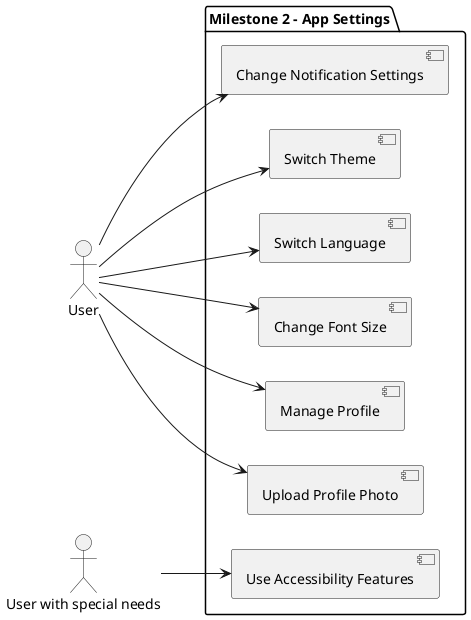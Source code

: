 @startuml
left to right direction

actor User as User
actor UserWithSpecialNeeds as "User with special needs"

package "Milestone 2 - App Settings" {
    [Switch Theme] as ST
    [Switch Language] as SL
    [Change Font Size] as CFS
    [Manage Profile] as MP
    [Upload Profile Photo] as UPP
    [Use Accessibility Features] as UAF
    [Change Notification Settings] as CNS
}

User --> ST
User --> SL
User --> CFS
User --> MP
User --> UPP
UserWithSpecialNeeds --> UAF
User --> CNS

@enduml

